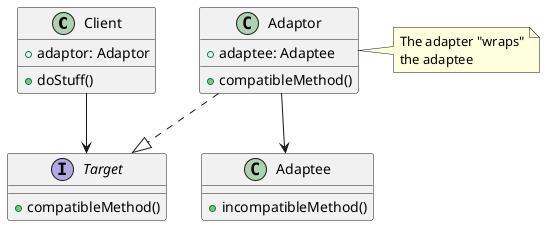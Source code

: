 @startuml
class Client{
    + adaptor: Adaptor
    + doStuff()
}

interface Target{
    + compatibleMethod()
}

class Adaptor{
    + adaptee: Adaptee
    + compatibleMethod()
}

note right of Adaptor
    The adapter "wraps"
    the adaptee
end note

class Adaptee{
    + incompatibleMethod()
}

Client --> Target
Adaptor ..|> Target
Adaptor --> Adaptee
@enduml

